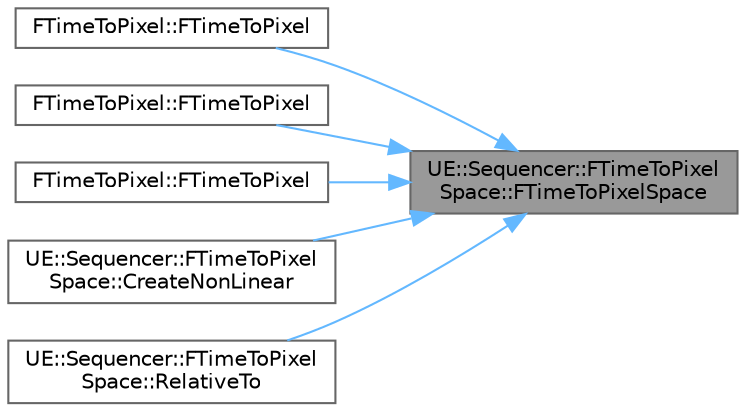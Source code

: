 digraph "UE::Sequencer::FTimeToPixelSpace::FTimeToPixelSpace"
{
 // INTERACTIVE_SVG=YES
 // LATEX_PDF_SIZE
  bgcolor="transparent";
  edge [fontname=Helvetica,fontsize=10,labelfontname=Helvetica,labelfontsize=10];
  node [fontname=Helvetica,fontsize=10,shape=box,height=0.2,width=0.4];
  rankdir="RL";
  Node1 [id="Node000001",label="UE::Sequencer::FTimeToPixel\lSpace::FTimeToPixelSpace",height=0.2,width=0.4,color="gray40", fillcolor="grey60", style="filled", fontcolor="black",tooltip=" "];
  Node1 -> Node2 [id="edge1_Node000001_Node000002",dir="back",color="steelblue1",style="solid",tooltip=" "];
  Node2 [id="Node000002",label="FTimeToPixel::FTimeToPixel",height=0.2,width=0.4,color="grey40", fillcolor="white", style="filled",URL="$dc/d53/structFTimeToPixel.html#a2ef74c08413aee5a9636f67679324e9e",tooltip=" "];
  Node1 -> Node3 [id="edge2_Node000001_Node000003",dir="back",color="steelblue1",style="solid",tooltip=" "];
  Node3 [id="Node000003",label="FTimeToPixel::FTimeToPixel",height=0.2,width=0.4,color="grey40", fillcolor="white", style="filled",URL="$dc/d53/structFTimeToPixel.html#ae037266cbdc184d72bc9737f19e06dd2",tooltip=" "];
  Node1 -> Node4 [id="edge3_Node000001_Node000004",dir="back",color="steelblue1",style="solid",tooltip=" "];
  Node4 [id="Node000004",label="FTimeToPixel::FTimeToPixel",height=0.2,width=0.4,color="grey40", fillcolor="white", style="filled",URL="$dc/d53/structFTimeToPixel.html#a5b44b63505e94e44632e13d8a35c3fe1",tooltip=" "];
  Node1 -> Node5 [id="edge4_Node000001_Node000005",dir="back",color="steelblue1",style="solid",tooltip=" "];
  Node5 [id="Node000005",label="UE::Sequencer::FTimeToPixel\lSpace::CreateNonLinear",height=0.2,width=0.4,color="grey40", fillcolor="white", style="filled",URL="$d8/d66/structUE_1_1Sequencer_1_1FTimeToPixelSpace.html#aa6217d4dc065499f9efa2a8ba0e5cb16",tooltip=" "];
  Node1 -> Node6 [id="edge5_Node000001_Node000006",dir="back",color="steelblue1",style="solid",tooltip=" "];
  Node6 [id="Node000006",label="UE::Sequencer::FTimeToPixel\lSpace::RelativeTo",height=0.2,width=0.4,color="grey40", fillcolor="white", style="filled",URL="$d8/d66/structUE_1_1Sequencer_1_1FTimeToPixelSpace.html#a00b79035d7c228b80aa9cf3e756cb182",tooltip="Make this converter relative to the specified time (ie, such that pixel 0 == FrameAmount)"];
}
